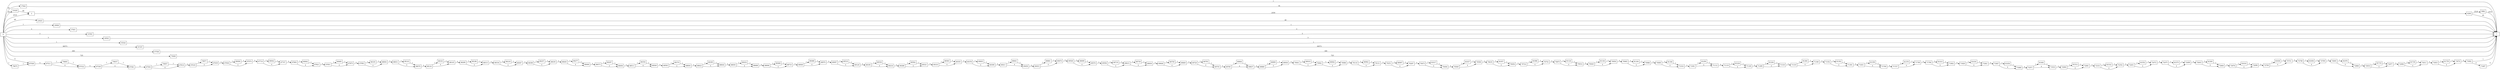 digraph {
	graph [rankdir=LR]
	node [shape=rectangle]
	2 -> 4268 [label=2559]
	4268 -> 1 [label=40]
	4268 -> 5982 [label=2519]
	5982 -> 1 [label=2519]
	17944 -> 1 [label=81]
	23925 -> 1 [label=49]
	29906 -> 1 [label=1]
	31620 -> 2 [label=40]
	37601 -> 1 [label=2]
	43582 -> 1 [label=2]
	49563 -> 1 [label=3]
	55544 -> 1 [label=1]
	61525 -> 1 [label=36573]
	67506 -> 1 [label=309]
	67509 -> 67511 [label=5]
	67511 -> 67532 [label=4]
	67511 -> 79895 [label=1]
	67532 -> 67538 [label=5]
	67538 -> 67581 [label=4]
	67538 -> 79937 [label=1]
	67581 -> 67593 [label=5]
	67593 -> 67614 [label=4]
	67593 -> 79957 [label=1]
	67614 -> 67618 [label=5]
	67618 -> 67639 [label=4]
	67618 -> 79977 [label=1]
	67639 -> 67644 [label=5]
	67644 -> 67674 [label=4]
	67644 -> 80006 [label=1]
	67674 -> 67710 [label=5]
	67710 -> 67747 [label=4]
	67710 -> 80042 [label=1]
	67747 -> 67800 [label=5]
	67800 -> 67821 [label=4]
	67800 -> 80062 [label=1]
	67821 -> 67851 [label=5]
	67851 -> 67875 [label=4]
	67851 -> 80085 [label=1]
	67875 -> 67983 [label=5]
	67983 -> 68004 [label=4]
	67983 -> 80105 [label=1]
	68004 -> 68031 [label=5]
	68031 -> 68070 [label=4]
	68031 -> 80143 [label=1]
	68070 -> 68124 [label=5]
	68124 -> 68145 [label=4]
	68124 -> 80163 [label=1]
	68145 -> 68289 [label=5]
	68289 -> 68313 [label=4]
	68289 -> 80186 [label=1]
	68313 -> 68334 [label=5]
	68334 -> 68367 [label=4]
	68334 -> 80218 [label=1]
	68367 -> 68399 [label=5]
	68399 -> 68439 [label=4]
	68399 -> 80257 [label=1]
	68439 -> 68445 [label=5]
	68445 -> 68466 [label=4]
	68445 -> 80277 [label=1]
	68466 -> 68473 [label=5]
	68473 -> 68494 [label=4]
	68473 -> 80297 [label=1]
	68494 -> 68511 [label=5]
	68511 -> 68569 [label=4]
	68511 -> 80354 [label=1]
	68569 -> 68583 [label=5]
	68583 -> 68604 [label=4]
	68583 -> 80374 [label=1]
	68604 -> 68622 [label=5]
	68622 -> 68644 [label=4]
	68622 -> 80395 [label=1]
	68644 -> 68650 [label=5]
	68650 -> 68688 [label=4]
	68650 -> 80432 [label=1]
	68688 -> 68696 [label=5]
	68696 -> 68733 [label=4]
	68696 -> 80468 [label=1]
	68733 -> 68949 [label=5]
	68949 -> 68970 [label=4]
	68949 -> 80488 [label=1]
	68970 -> 69097 [label=5]
	69097 -> 69120 [label=4]
	69097 -> 80510 [label=1]
	69120 -> 69195 [label=5]
	69195 -> 69216 [label=4]
	69195 -> 80530 [label=1]
	69216 -> 69288 [label=5]
	69288 -> 69321 [label=4]
	69288 -> 80562 [label=1]
	69321 -> 69333 [label=5]
	69333 -> 69355 [label=4]
	69333 -> 80583 [label=1]
	69355 -> 69378 [label=5]
	69378 -> 69399 [label=4]
	69378 -> 80603 [label=1]
	69399 -> 69411 [label=5]
	69411 -> 69450 [label=4]
	69411 -> 80641 [label=1]
	69450 -> 69453 [label=5]
	69453 -> 69474 [label=4]
	69453 -> 80661 [label=1]
	69474 -> 69540 [label=5]
	69540 -> 69579 [label=4]
	69540 -> 80699 [label=1]
	69579 -> 69594 [label=5]
	69594 -> 69615 [label=4]
	69594 -> 80719 [label=1]
	69615 -> 69636 [label=4]
	69615 -> 80739 [label=1]
	69636 -> 69648 [label=5]
	69648 -> 69669 [label=4]
	69648 -> 80759 [label=1]
	69669 -> 69720 [label=5]
	69720 -> 69755 [label=4]
	69720 -> 80793 [label=1]
	69755 -> 69785 [label=5]
	69785 -> 69837 [label=4]
	69785 -> 80844 [label=1]
	69837 -> 69880 [label=5]
	69880 -> 69936 [label=4]
	69880 -> 80899 [label=1]
	69936 -> 70041 [label=5]
	70041 -> 70062 [label=4]
	70041 -> 80919 [label=1]
	70062 -> 70086 [label=4]
	70062 -> 80942 [label=1]
	70086 -> 70110 [label=5]
	70110 -> 70131 [label=4]
	70110 -> 80962 [label=1]
	70131 -> 70251 [label=5]
	70251 -> 70287 [label=4]
	70251 -> 80997 [label=1]
	70287 -> 70473 [label=5]
	70473 -> 70494 [label=4]
	70473 -> 81017 [label=1]
	70494 -> 70569 [label=5]
	70569 -> 70590 [label=4]
	70569 -> 81037 [label=1]
	70590 -> 70635 [label=5]
	70635 -> 70656 [label=4]
	70635 -> 81057 [label=1]
	70656 -> 70722 [label=5]
	70722 -> 70752 [label=4]
	70722 -> 81086 [label=1]
	70752 -> 70875 [label=5]
	70875 -> 70914 [label=4]
	70875 -> 81124 [label=1]
	70914 -> 70929 [label=5]
	70929 -> 70950 [label=4]
	70929 -> 81144 [label=1]
	70950 -> 70965 [label=5]
	70965 -> 70986 [label=4]
	70965 -> 81164 [label=1]
	70986 -> 70995 [label=5]
	70995 -> 71016 [label=4]
	70995 -> 81184 [label=1]
	71016 -> 71091 [label=5]
	71091 -> 71112 [label=4]
	71091 -> 81204 [label=1]
	71112 -> 71119 [label=5]
	71119 -> 71140 [label=4]
	71119 -> 81224 [label=1]
	71140 -> 71289 [label=5]
	71289 -> 71310 [label=4]
	71289 -> 81244 [label=1]
	71310 -> 71319 [label=5]
	71319 -> 71340 [label=4]
	71319 -> 81264 [label=1]
	71340 -> 71352 [label=5]
	71352 -> 71391 [label=4]
	71352 -> 81302 [label=1]
	71391 -> 71651 [label=5]
	71651 -> 71709 [label=4]
	71651 -> 81359 [label=1]
	71709 -> 71727 [label=5]
	71727 -> 71748 [label=4]
	71727 -> 81379 [label=1]
	71748 -> 71766 [label=5]
	71766 -> 71802 [label=4]
	71766 -> 81414 [label=1]
	71802 -> 71820 [label=5]
	71820 -> 71841 [label=4]
	71820 -> 81434 [label=1]
	71841 -> 71847 [label=5]
	71847 -> 71868 [label=4]
	71847 -> 81454 [label=1]
	71868 -> 71871 [label=5]
	71871 -> 71910 [label=4]
	71871 -> 81492 [label=1]
	71910 -> 72060 [label=5]
	72060 -> 72081 [label=4]
	72060 -> 81512 [label=1]
	72081 -> 72331 [label=5]
	72331 -> 72352 [label=4]
	72331 -> 81532 [label=1]
	72352 -> 72451 [label=5]
	72451 -> 72472 [label=4]
	72451 -> 81552 [label=1]
	72472 -> 72475 [label=5]
	72475 -> 72499 [label=4]
	72475 -> 81575 [label=1]
	72499 -> 72643 [label=5]
	72643 -> 72664 [label=4]
	72643 -> 81595 [label=1]
	72664 -> 72676 [label=5]
	72676 -> 72698 [label=4]
	72676 -> 81616 [label=1]
	72698 -> 72700 [label=5]
	72700 -> 72721 [label=4]
	72700 -> 81636 [label=1]
	72721 -> 72748 [label=5]
	72748 -> 72769 [label=4]
	72748 -> 81656 [label=1]
	72769 -> 72845 [label=5]
	72845 -> 72866 [label=4]
	72845 -> 81676 [label=1]
	72866 -> 72933 [label=5]
	72933 -> 72977 [label=4]
	72933 -> 81719 [label=1]
	72977 -> 72990 [label=5]
	72990 -> 73011 [label=4]
	72990 -> 81739 [label=1]
	73011 -> 73053 [label=5]
	73053 -> 73074 [label=4]
	73053 -> 81759 [label=1]
	73074 -> 73082 [label=5]
	73082 -> 1 [label=1]
	73082 -> 73487 [label=4]
	73487 -> 1 [label=4]
	79468 -> 1 [label=725]
	79875 -> 67509 [label=1]
	79895 -> 67532 [label=1]
	79937 -> 67581 [label=1]
	79957 -> 67614 [label=1]
	79977 -> 67639 [label=1]
	80006 -> 67674 [label=1]
	80042 -> 67747 [label=1]
	80062 -> 67821 [label=1]
	80085 -> 67875 [label=1]
	80105 -> 68004 [label=1]
	80143 -> 68070 [label=1]
	80163 -> 68145 [label=1]
	80186 -> 68313 [label=1]
	80218 -> 68367 [label=1]
	80257 -> 68439 [label=1]
	80277 -> 68466 [label=1]
	80297 -> 68494 [label=1]
	80354 -> 68569 [label=1]
	80374 -> 68604 [label=1]
	80395 -> 68644 [label=1]
	80432 -> 68688 [label=1]
	80468 -> 68733 [label=1]
	80488 -> 68970 [label=1]
	80510 -> 69120 [label=1]
	80530 -> 69216 [label=1]
	80562 -> 69321 [label=1]
	80583 -> 69355 [label=1]
	80603 -> 69399 [label=1]
	80641 -> 69450 [label=1]
	80661 -> 69474 [label=1]
	80699 -> 69579 [label=1]
	80719 -> 69615 [label=1]
	80739 -> 69636 [label=1]
	80759 -> 69669 [label=1]
	80793 -> 69755 [label=1]
	80844 -> 69837 [label=1]
	80899 -> 69936 [label=1]
	80919 -> 70062 [label=1]
	80942 -> 70086 [label=1]
	80962 -> 70131 [label=1]
	80997 -> 70287 [label=1]
	81017 -> 70494 [label=1]
	81037 -> 70590 [label=1]
	81057 -> 70656 [label=1]
	81086 -> 70752 [label=1]
	81124 -> 70914 [label=1]
	81144 -> 70950 [label=1]
	81164 -> 70986 [label=1]
	81184 -> 71016 [label=1]
	81204 -> 71112 [label=1]
	81224 -> 71140 [label=1]
	81244 -> 71310 [label=1]
	81264 -> 71340 [label=1]
	81302 -> 71391 [label=1]
	81359 -> 71709 [label=1]
	81379 -> 71748 [label=1]
	81414 -> 71802 [label=1]
	81434 -> 71841 [label=1]
	81454 -> 71868 [label=1]
	81492 -> 71910 [label=1]
	81512 -> 72081 [label=1]
	81532 -> 72352 [label=1]
	81552 -> 72472 [label=1]
	81575 -> 72499 [label=1]
	81595 -> 72664 [label=1]
	81616 -> 72698 [label=1]
	81636 -> 72721 [label=1]
	81656 -> 72769 [label=1]
	81676 -> 72866 [label=1]
	81719 -> 72977 [label=1]
	81739 -> 73011 [label=1]
	81759 -> 73074 [label=1]
	0 -> 2 [label=2519]
	0 -> 1 [label=1]
	0 -> 17944 [label=81]
	0 -> 23925 [label=49]
	0 -> 29906 [label=1]
	0 -> 31620 [label=40]
	0 -> 37601 [label=2]
	0 -> 43582 [label=2]
	0 -> 49563 [label=3]
	0 -> 55544 [label=1]
	0 -> 61525 [label=36573]
	0 -> 67506 [label=309]
	0 -> 67509 [label=4]
	0 -> 79468 [label=725]
	0 -> 79875 [label=1]
}
